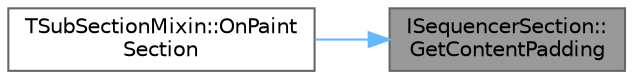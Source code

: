digraph "ISequencerSection::GetContentPadding"
{
 // INTERACTIVE_SVG=YES
 // LATEX_PDF_SIZE
  bgcolor="transparent";
  edge [fontname=Helvetica,fontsize=10,labelfontname=Helvetica,labelfontsize=10];
  node [fontname=Helvetica,fontsize=10,shape=box,height=0.2,width=0.4];
  rankdir="RL";
  Node1 [id="Node000001",label="ISequencerSection::\lGetContentPadding",height=0.2,width=0.4,color="gray40", fillcolor="grey60", style="filled", fontcolor="black",tooltip=" "];
  Node1 -> Node2 [id="edge1_Node000001_Node000002",dir="back",color="steelblue1",style="solid",tooltip=" "];
  Node2 [id="Node000002",label="TSubSectionMixin::OnPaint\lSection",height=0.2,width=0.4,color="grey40", fillcolor="white", style="filled",URL="$db/d4f/classTSubSectionMixin.html#a94491c1b28f4c36a0d00d18767c486d0",tooltip="Called when the section should be painted."];
}
